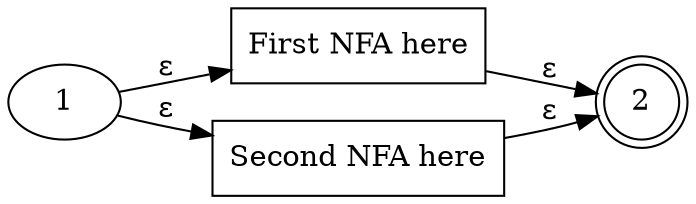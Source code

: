 // 4
digraph {
    dpi=300;
    rankdir="LR";
    rank=same;

    4.1 [label="1"];
    4.2 [shape=doublecircle label="2"];

    subgraph {
        rankdir="TB";
        r1_4, r2_4 [shape=box];
    }

    r1_4 [label="First NFA here"];
    r2_4 [label="Second NFA here"];

    4.1 -> r1_4, r2_4 -> 4.2 [label=<&epsilon;>];
}
